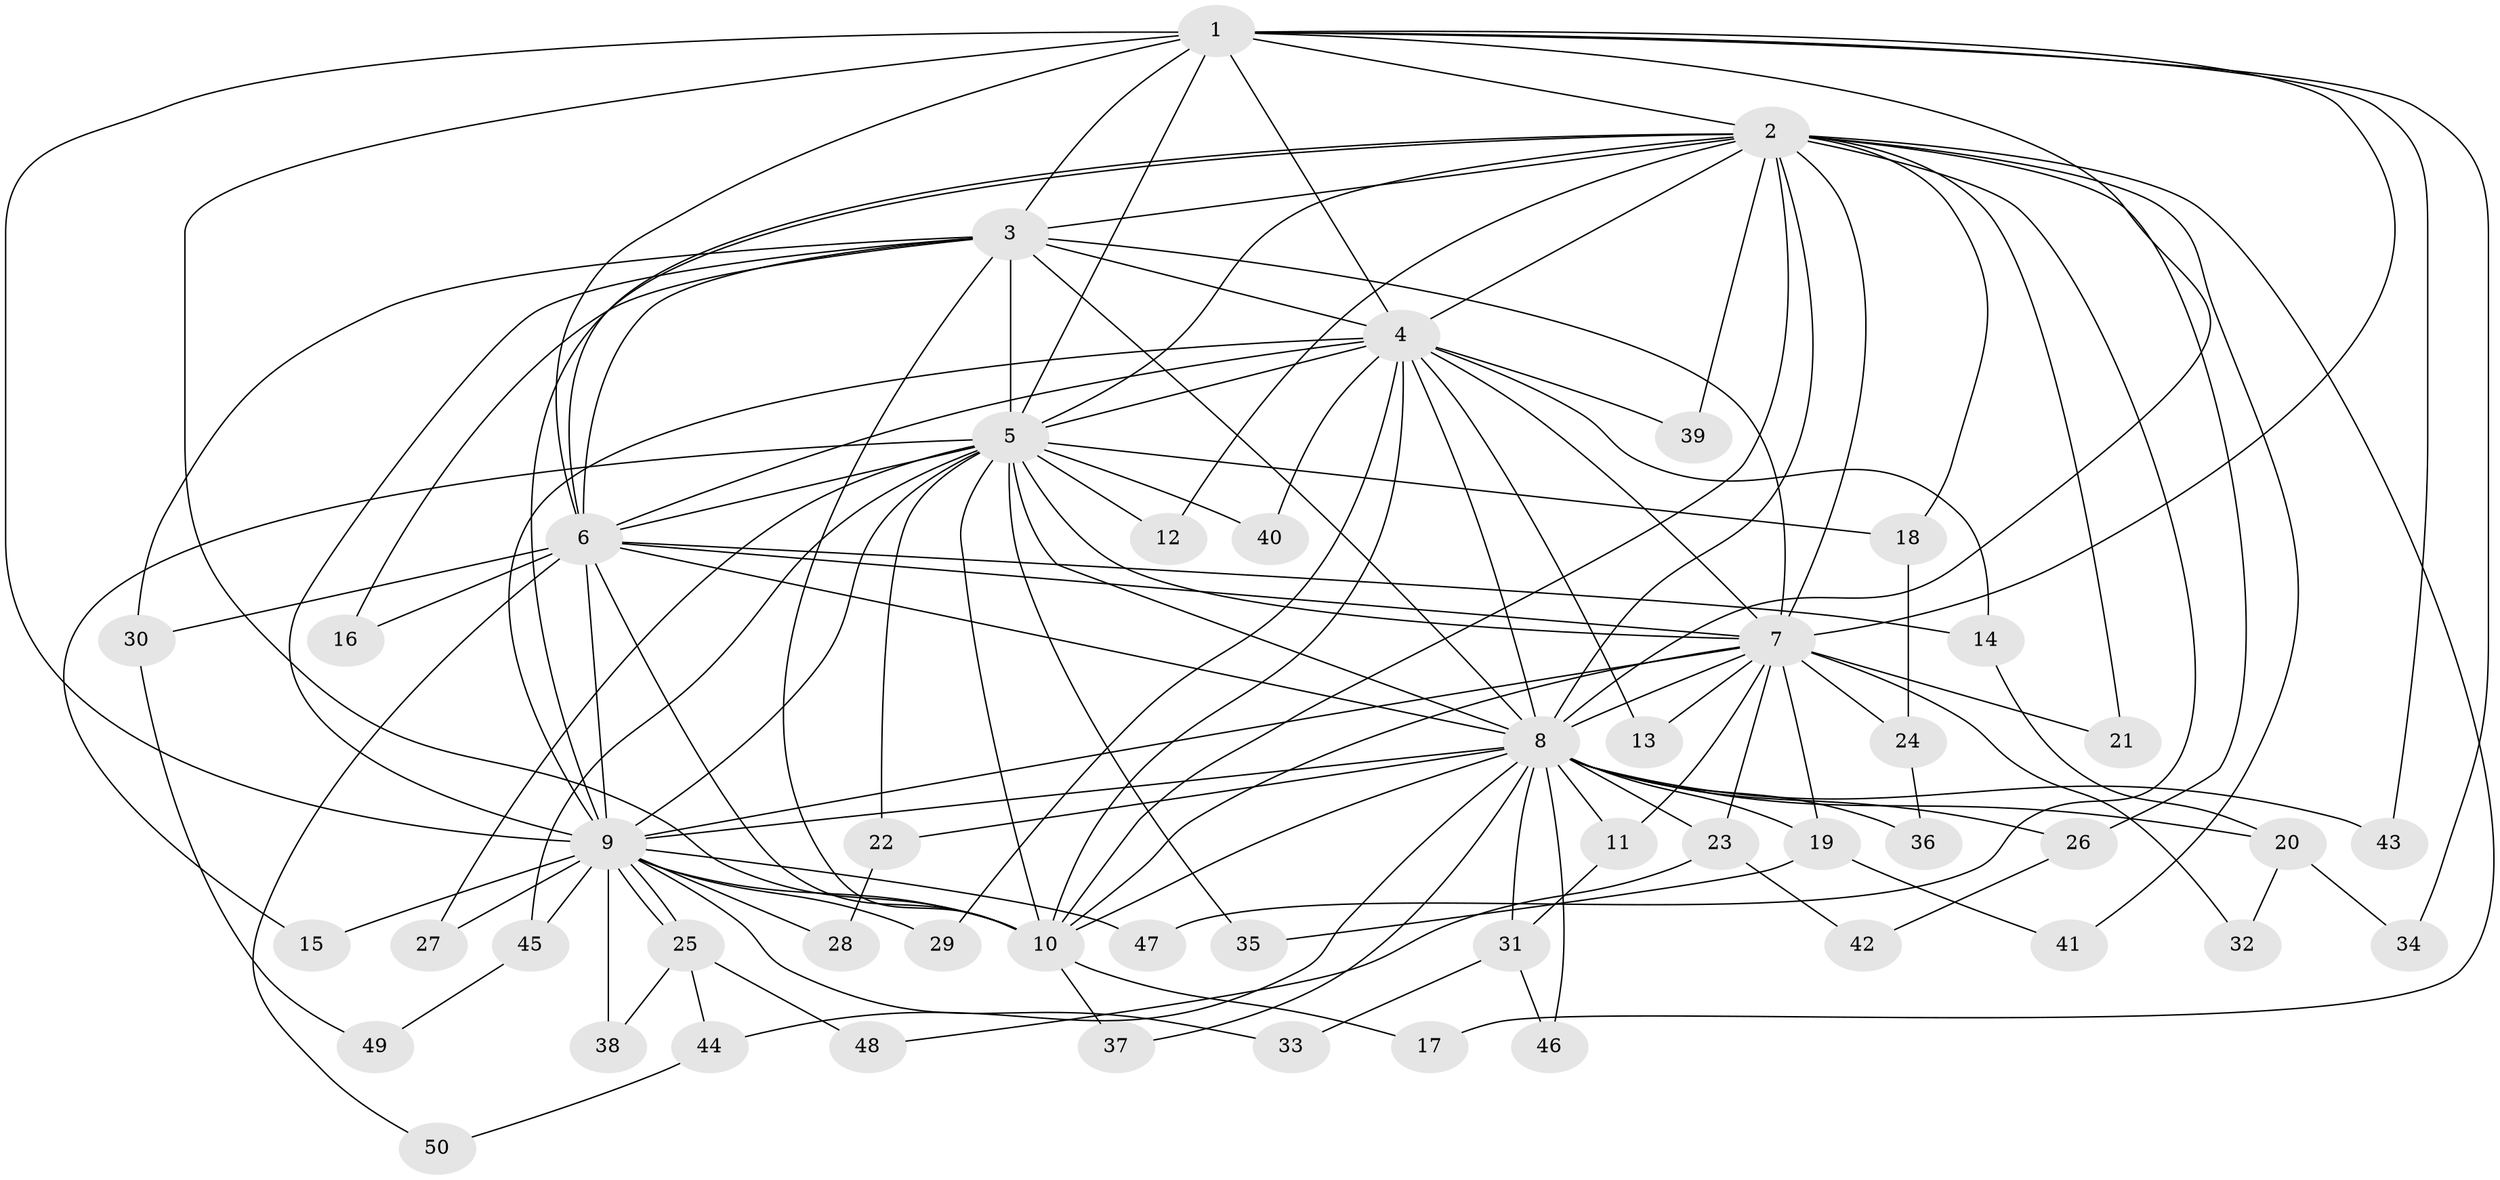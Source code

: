 // Generated by graph-tools (version 1.1) at 2025/01/03/09/25 03:01:36]
// undirected, 50 vertices, 125 edges
graph export_dot {
graph [start="1"]
  node [color=gray90,style=filled];
  1;
  2;
  3;
  4;
  5;
  6;
  7;
  8;
  9;
  10;
  11;
  12;
  13;
  14;
  15;
  16;
  17;
  18;
  19;
  20;
  21;
  22;
  23;
  24;
  25;
  26;
  27;
  28;
  29;
  30;
  31;
  32;
  33;
  34;
  35;
  36;
  37;
  38;
  39;
  40;
  41;
  42;
  43;
  44;
  45;
  46;
  47;
  48;
  49;
  50;
  1 -- 2;
  1 -- 3;
  1 -- 4;
  1 -- 5;
  1 -- 6;
  1 -- 7;
  1 -- 8;
  1 -- 9;
  1 -- 10;
  1 -- 34;
  1 -- 43;
  2 -- 3;
  2 -- 4;
  2 -- 5;
  2 -- 6;
  2 -- 7;
  2 -- 8;
  2 -- 9;
  2 -- 10;
  2 -- 12;
  2 -- 17;
  2 -- 18;
  2 -- 21;
  2 -- 26;
  2 -- 39;
  2 -- 41;
  2 -- 47;
  3 -- 4;
  3 -- 5;
  3 -- 6;
  3 -- 7;
  3 -- 8;
  3 -- 9;
  3 -- 10;
  3 -- 16;
  3 -- 30;
  4 -- 5;
  4 -- 6;
  4 -- 7;
  4 -- 8;
  4 -- 9;
  4 -- 10;
  4 -- 13;
  4 -- 14;
  4 -- 29;
  4 -- 39;
  4 -- 40;
  5 -- 6;
  5 -- 7;
  5 -- 8;
  5 -- 9;
  5 -- 10;
  5 -- 12;
  5 -- 15;
  5 -- 18;
  5 -- 22;
  5 -- 27;
  5 -- 35;
  5 -- 40;
  5 -- 45;
  6 -- 7;
  6 -- 8;
  6 -- 9;
  6 -- 10;
  6 -- 14;
  6 -- 16;
  6 -- 30;
  6 -- 50;
  7 -- 8;
  7 -- 9;
  7 -- 10;
  7 -- 11;
  7 -- 13;
  7 -- 19;
  7 -- 21;
  7 -- 23;
  7 -- 24;
  7 -- 32;
  8 -- 9;
  8 -- 10;
  8 -- 11;
  8 -- 19;
  8 -- 20;
  8 -- 22;
  8 -- 23;
  8 -- 26;
  8 -- 31;
  8 -- 36;
  8 -- 37;
  8 -- 43;
  8 -- 44;
  8 -- 46;
  9 -- 10;
  9 -- 15;
  9 -- 25;
  9 -- 25;
  9 -- 27;
  9 -- 28;
  9 -- 29;
  9 -- 33;
  9 -- 38;
  9 -- 45;
  9 -- 47;
  10 -- 17;
  10 -- 37;
  11 -- 31;
  14 -- 20;
  18 -- 24;
  19 -- 35;
  19 -- 41;
  20 -- 32;
  20 -- 34;
  22 -- 28;
  23 -- 42;
  23 -- 48;
  24 -- 36;
  25 -- 38;
  25 -- 44;
  25 -- 48;
  26 -- 42;
  30 -- 49;
  31 -- 33;
  31 -- 46;
  44 -- 50;
  45 -- 49;
}
